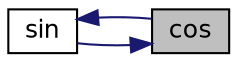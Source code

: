 digraph "cos"
{
 // INTERACTIVE_SVG=YES
 // LATEX_PDF_SIZE
  bgcolor="transparent";
  edge [fontname="Helvetica",fontsize="12",labelfontname="Helvetica",labelfontsize="12"];
  node [fontname="Helvetica",fontsize="12",shape=record];
  rankdir="RL";
  Node1 [label="cos",height=0.2,width=0.4,color="black", fillcolor="grey75", style="filled", fontcolor="black",tooltip=" "];
  Node1 -> Node2 [dir="back",color="midnightblue",fontsize="12",style="solid",fontname="Helvetica"];
  Node2 [label="sin",height=0.2,width=0.4,color="black",URL="$autodiff2_8libmd_8cc_a183a3c87e7b9ca9690a87752daec44ca.html#a183a3c87e7b9ca9690a87752daec44ca",tooltip=" "];
  Node2 -> Node1 [dir="back",color="midnightblue",fontsize="12",style="solid",fontname="Helvetica"];
}
